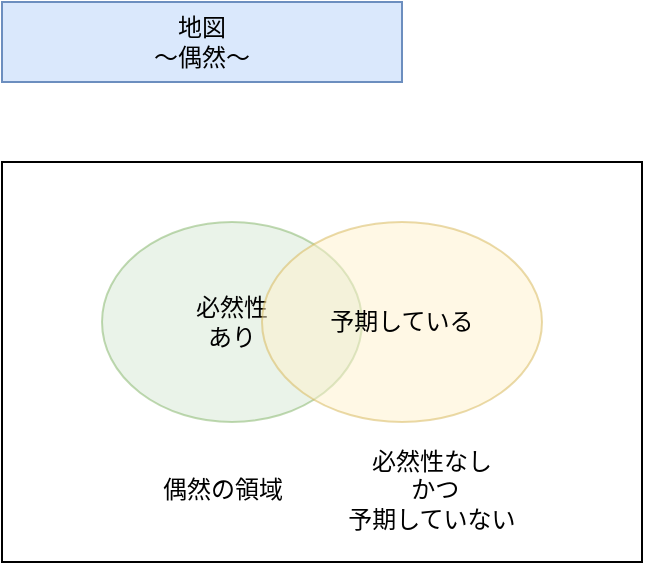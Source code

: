 <mxfile>
    <diagram name="02" id="YMj1xpAl_SfOTKT0soET">
        <mxGraphModel dx="736" dy="790" grid="1" gridSize="10" guides="1" tooltips="1" connect="1" arrows="1" fold="1" page="1" pageScale="1" pageWidth="1169" pageHeight="827" math="0" shadow="0">
            <root>
                <mxCell id="ML3krrQk0YiTmpszw3Px-0"/>
                <mxCell id="ML3krrQk0YiTmpszw3Px-1" parent="ML3krrQk0YiTmpszw3Px-0"/>
                <mxCell id="ML3krrQk0YiTmpszw3Px-4" value="地図&lt;div&gt;～偶然～&lt;/div&gt;" style="text;html=1;align=center;verticalAlign=middle;whiteSpace=wrap;rounded=0;fillColor=#dae8fc;strokeColor=#6c8ebf;" parent="ML3krrQk0YiTmpszw3Px-1" vertex="1">
                    <mxGeometry x="80.0" y="120" width="200" height="40" as="geometry"/>
                </mxCell>
                <mxCell id="33" value="" style="rounded=0;whiteSpace=wrap;html=1;" parent="ML3krrQk0YiTmpszw3Px-1" vertex="1">
                    <mxGeometry x="80" y="200" width="320" height="200" as="geometry"/>
                </mxCell>
                <mxCell id="36" value="必然性&lt;div&gt;あり&lt;/div&gt;" style="ellipse;whiteSpace=wrap;html=1;opacity=50;fillColor=#d5e8d4;strokeColor=#82b366;" parent="ML3krrQk0YiTmpszw3Px-1" vertex="1">
                    <mxGeometry x="130" y="230" width="130" height="100" as="geometry"/>
                </mxCell>
                <mxCell id="37" value="予期している" style="ellipse;whiteSpace=wrap;html=1;opacity=50;strokeColor=#d6b656;fillColor=#fff2cc;" parent="ML3krrQk0YiTmpszw3Px-1" vertex="1">
                    <mxGeometry x="210" y="230" width="140" height="100" as="geometry"/>
                </mxCell>
                <mxCell id="40" value="必然性なし&lt;div&gt;&amp;nbsp;かつ&lt;div&gt;予期していない&lt;/div&gt;&lt;/div&gt;" style="text;html=1;align=center;verticalAlign=middle;whiteSpace=wrap;rounded=0;" vertex="1" parent="ML3krrQk0YiTmpszw3Px-1">
                    <mxGeometry x="240" y="339" width="110" height="49" as="geometry"/>
                </mxCell>
                <mxCell id="41" value="偶然の領域" style="text;html=1;align=center;verticalAlign=middle;whiteSpace=wrap;rounded=0;" vertex="1" parent="ML3krrQk0YiTmpszw3Px-1">
                    <mxGeometry x="150" y="349" width="81.26" height="30" as="geometry"/>
                </mxCell>
            </root>
        </mxGraphModel>
    </diagram>
</mxfile>